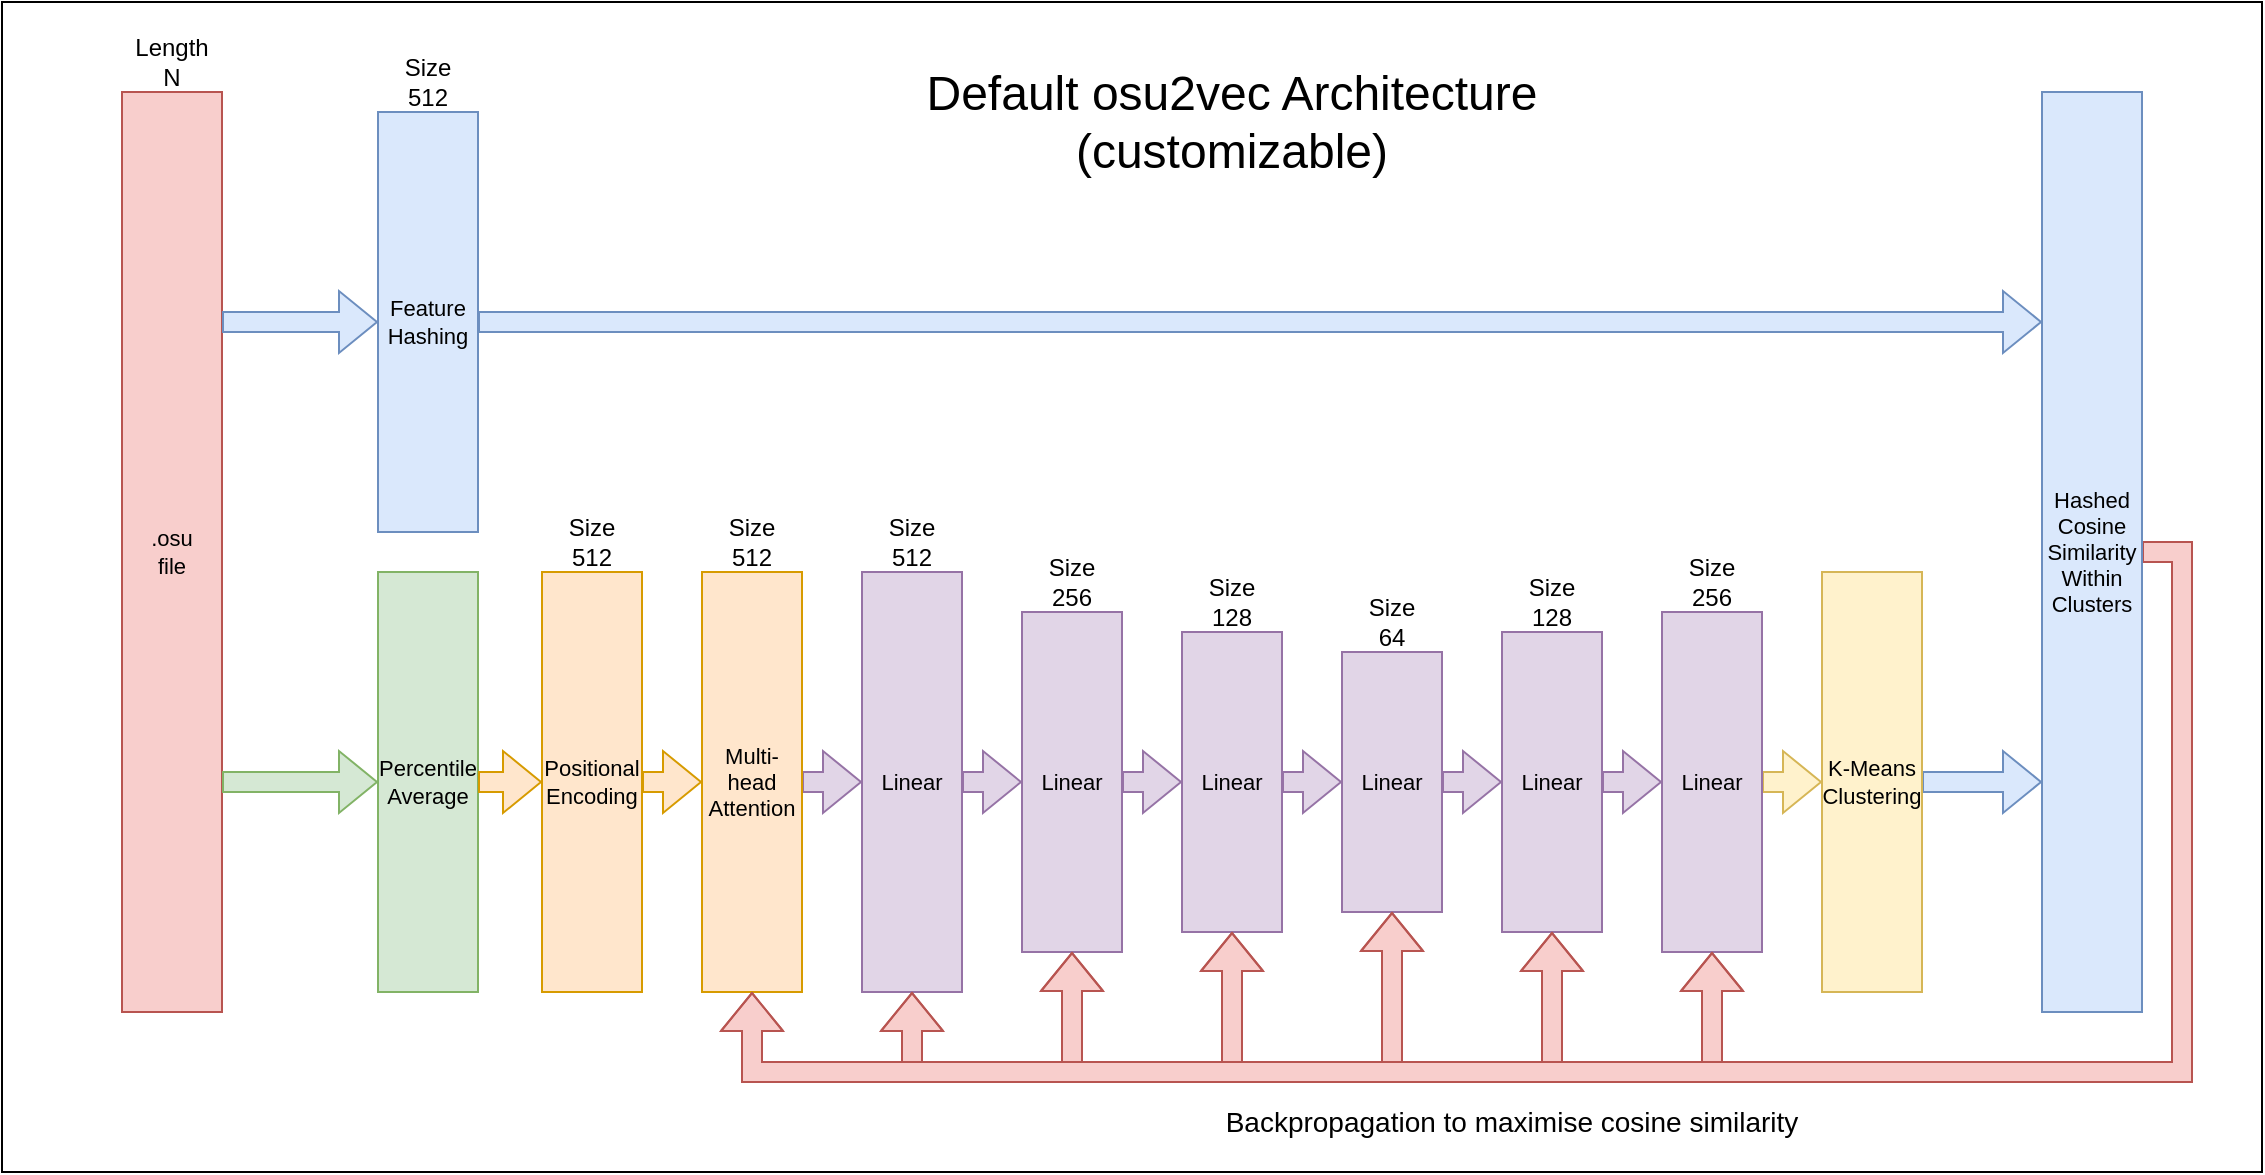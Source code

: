 <mxfile version="24.8.4">
  <diagram name="Page-1" id="LHH_VBNM6zs2dTFXqeOy">
    <mxGraphModel dx="1373" dy="924" grid="1" gridSize="10" guides="1" tooltips="1" connect="1" arrows="1" fold="1" page="1" pageScale="1" pageWidth="850" pageHeight="1100" math="0" shadow="0">
      <root>
        <mxCell id="0" />
        <mxCell id="1" parent="0" />
        <mxCell id="KyFGuPEpn72uhVAn8gob-54" value="" style="rounded=0;whiteSpace=wrap;html=1;" vertex="1" parent="1">
          <mxGeometry x="60" y="25" width="1130" height="585" as="geometry" />
        </mxCell>
        <mxCell id="KyFGuPEpn72uhVAn8gob-1" value="&lt;font style=&quot;font-size: 11px;&quot;&gt;.osu&lt;/font&gt;&lt;div style=&quot;font-size: 11px;&quot;&gt;&lt;font style=&quot;font-size: 11px;&quot;&gt;file&lt;/font&gt;&lt;/div&gt;" style="rounded=0;whiteSpace=wrap;html=1;fillColor=#f8cecc;strokeColor=#b85450;fontSize=11;" vertex="1" parent="1">
          <mxGeometry x="120" y="70" width="50" height="460" as="geometry" />
        </mxCell>
        <mxCell id="KyFGuPEpn72uhVAn8gob-43" style="edgeStyle=orthogonalEdgeStyle;rounded=0;orthogonalLoop=1;jettySize=auto;html=1;exitX=1;exitY=0.5;exitDx=0;exitDy=0;entryX=0;entryY=0.25;entryDx=0;entryDy=0;shape=flexArrow;fillColor=#dae8fc;strokeColor=#6c8ebf;" edge="1" parent="1" source="KyFGuPEpn72uhVAn8gob-3" target="KyFGuPEpn72uhVAn8gob-41">
          <mxGeometry relative="1" as="geometry" />
        </mxCell>
        <mxCell id="KyFGuPEpn72uhVAn8gob-3" value="&lt;span style=&quot;font-size: 11px;&quot;&gt;Feature&lt;/span&gt;&lt;div style=&quot;font-size: 11px;&quot;&gt;&lt;span style=&quot;font-size: 11px;&quot;&gt;Hashing&lt;/span&gt;&lt;/div&gt;" style="rounded=0;whiteSpace=wrap;html=1;fillColor=#dae8fc;strokeColor=#6c8ebf;fontSize=11;" vertex="1" parent="1">
          <mxGeometry x="248" y="80" width="50" height="210" as="geometry" />
        </mxCell>
        <mxCell id="KyFGuPEpn72uhVAn8gob-4" value="Percentile&lt;div&gt;Average&lt;/div&gt;" style="rounded=0;whiteSpace=wrap;html=1;fillColor=#d5e8d4;strokeColor=#82b366;fontSize=11;" vertex="1" parent="1">
          <mxGeometry x="248" y="310" width="50" height="210" as="geometry" />
        </mxCell>
        <mxCell id="KyFGuPEpn72uhVAn8gob-5" value="" style="shape=flexArrow;endArrow=classic;html=1;rounded=0;exitX=1;exitY=0.25;exitDx=0;exitDy=0;entryX=0;entryY=0.5;entryDx=0;entryDy=0;fillColor=#dae8fc;strokeColor=#6c8ebf;" edge="1" parent="1" source="KyFGuPEpn72uhVAn8gob-1" target="KyFGuPEpn72uhVAn8gob-3">
          <mxGeometry width="50" height="50" relative="1" as="geometry">
            <mxPoint x="470" y="290" as="sourcePoint" />
            <mxPoint x="520" y="240" as="targetPoint" />
          </mxGeometry>
        </mxCell>
        <mxCell id="KyFGuPEpn72uhVAn8gob-6" value="" style="shape=flexArrow;endArrow=classic;html=1;rounded=0;exitX=1;exitY=0.75;exitDx=0;exitDy=0;entryX=0;entryY=0.5;entryDx=0;entryDy=0;fillColor=#d5e8d4;strokeColor=#82b366;" edge="1" parent="1" source="KyFGuPEpn72uhVAn8gob-1" target="KyFGuPEpn72uhVAn8gob-4">
          <mxGeometry width="50" height="50" relative="1" as="geometry">
            <mxPoint x="400" y="430" as="sourcePoint" />
            <mxPoint x="450" y="380" as="targetPoint" />
          </mxGeometry>
        </mxCell>
        <mxCell id="KyFGuPEpn72uhVAn8gob-7" value="Length&lt;div&gt;N&lt;/div&gt;" style="text;html=1;align=center;verticalAlign=middle;whiteSpace=wrap;rounded=0;" vertex="1" parent="1">
          <mxGeometry x="115" y="40" width="60" height="30" as="geometry" />
        </mxCell>
        <mxCell id="KyFGuPEpn72uhVAn8gob-8" value="Size&lt;div&gt;512&lt;/div&gt;" style="text;html=1;align=center;verticalAlign=middle;whiteSpace=wrap;rounded=0;" vertex="1" parent="1">
          <mxGeometry x="243" y="50" width="60" height="30" as="geometry" />
        </mxCell>
        <mxCell id="KyFGuPEpn72uhVAn8gob-15" style="edgeStyle=orthogonalEdgeStyle;rounded=0;orthogonalLoop=1;jettySize=auto;html=1;exitX=1;exitY=0.5;exitDx=0;exitDy=0;entryX=0;entryY=0.5;entryDx=0;entryDy=0;shape=flexArrow;fillColor=#ffe6cc;strokeColor=#d79b00;" edge="1" parent="1" source="KyFGuPEpn72uhVAn8gob-10" target="KyFGuPEpn72uhVAn8gob-14">
          <mxGeometry relative="1" as="geometry" />
        </mxCell>
        <mxCell id="KyFGuPEpn72uhVAn8gob-10" value="Positional&lt;div&gt;Encoding&lt;/div&gt;" style="rounded=0;whiteSpace=wrap;html=1;fillColor=#ffe6cc;strokeColor=#d79b00;fontSize=11;" vertex="1" parent="1">
          <mxGeometry x="330" y="310" width="50" height="210" as="geometry" />
        </mxCell>
        <mxCell id="KyFGuPEpn72uhVAn8gob-11" value="" style="shape=flexArrow;endArrow=classic;html=1;rounded=0;exitX=1;exitY=0.5;exitDx=0;exitDy=0;entryX=0;entryY=0.5;entryDx=0;entryDy=0;fillColor=#ffe6cc;strokeColor=#d79b00;" edge="1" parent="1" source="KyFGuPEpn72uhVAn8gob-4" target="KyFGuPEpn72uhVAn8gob-10">
          <mxGeometry width="50" height="50" relative="1" as="geometry">
            <mxPoint x="370" y="620" as="sourcePoint" />
            <mxPoint x="420" y="570" as="targetPoint" />
          </mxGeometry>
        </mxCell>
        <mxCell id="KyFGuPEpn72uhVAn8gob-12" value="Size&lt;div&gt;512&lt;/div&gt;" style="text;html=1;align=center;verticalAlign=middle;whiteSpace=wrap;rounded=0;" vertex="1" parent="1">
          <mxGeometry x="325" y="280" width="60" height="30" as="geometry" />
        </mxCell>
        <mxCell id="KyFGuPEpn72uhVAn8gob-18" style="edgeStyle=orthogonalEdgeStyle;rounded=0;orthogonalLoop=1;jettySize=auto;html=1;exitX=1;exitY=0.5;exitDx=0;exitDy=0;entryX=0;entryY=0.5;entryDx=0;entryDy=0;shape=flexArrow;fillColor=#e1d5e7;strokeColor=#9673a6;" edge="1" parent="1" source="KyFGuPEpn72uhVAn8gob-14" target="KyFGuPEpn72uhVAn8gob-17">
          <mxGeometry relative="1" as="geometry" />
        </mxCell>
        <mxCell id="KyFGuPEpn72uhVAn8gob-14" value="Multi-&lt;div&gt;head&lt;/div&gt;&lt;div&gt;Attention&lt;/div&gt;" style="rounded=0;whiteSpace=wrap;html=1;fillColor=#ffe6cc;strokeColor=#d79b00;fontSize=11;" vertex="1" parent="1">
          <mxGeometry x="410" y="310" width="50" height="210" as="geometry" />
        </mxCell>
        <mxCell id="KyFGuPEpn72uhVAn8gob-16" value="Size&lt;div&gt;512&lt;/div&gt;" style="text;html=1;align=center;verticalAlign=middle;whiteSpace=wrap;rounded=0;" vertex="1" parent="1">
          <mxGeometry x="405" y="280" width="60" height="30" as="geometry" />
        </mxCell>
        <mxCell id="KyFGuPEpn72uhVAn8gob-17" value="Linear" style="rounded=0;whiteSpace=wrap;html=1;fillColor=#e1d5e7;strokeColor=#9673a6;fontSize=11;" vertex="1" parent="1">
          <mxGeometry x="490" y="310" width="50" height="210" as="geometry" />
        </mxCell>
        <mxCell id="KyFGuPEpn72uhVAn8gob-19" value="Size&lt;div&gt;512&lt;/div&gt;" style="text;html=1;align=center;verticalAlign=middle;whiteSpace=wrap;rounded=0;" vertex="1" parent="1">
          <mxGeometry x="485" y="280" width="60" height="30" as="geometry" />
        </mxCell>
        <mxCell id="KyFGuPEpn72uhVAn8gob-20" style="edgeStyle=orthogonalEdgeStyle;rounded=0;orthogonalLoop=1;jettySize=auto;html=1;exitX=1;exitY=0.5;exitDx=0;exitDy=0;entryX=0;entryY=0.5;entryDx=0;entryDy=0;shape=flexArrow;fillColor=#e1d5e7;strokeColor=#9673a6;" edge="1" parent="1" target="KyFGuPEpn72uhVAn8gob-21" source="KyFGuPEpn72uhVAn8gob-17">
          <mxGeometry relative="1" as="geometry">
            <mxPoint x="540" y="415" as="sourcePoint" />
          </mxGeometry>
        </mxCell>
        <mxCell id="KyFGuPEpn72uhVAn8gob-21" value="Linear" style="rounded=0;whiteSpace=wrap;html=1;fillColor=#e1d5e7;strokeColor=#9673a6;fontSize=11;" vertex="1" parent="1">
          <mxGeometry x="570" y="330" width="50" height="170" as="geometry" />
        </mxCell>
        <mxCell id="KyFGuPEpn72uhVAn8gob-22" value="Size&lt;div&gt;256&lt;/div&gt;" style="text;html=1;align=center;verticalAlign=middle;whiteSpace=wrap;rounded=0;" vertex="1" parent="1">
          <mxGeometry x="565" y="300" width="60" height="30" as="geometry" />
        </mxCell>
        <mxCell id="KyFGuPEpn72uhVAn8gob-23" style="edgeStyle=orthogonalEdgeStyle;rounded=0;orthogonalLoop=1;jettySize=auto;html=1;exitX=1;exitY=0.5;exitDx=0;exitDy=0;entryX=0;entryY=0.5;entryDx=0;entryDy=0;shape=flexArrow;fillColor=#e1d5e7;strokeColor=#9673a6;" edge="1" parent="1" target="KyFGuPEpn72uhVAn8gob-24" source="KyFGuPEpn72uhVAn8gob-21">
          <mxGeometry relative="1" as="geometry">
            <mxPoint x="620" y="415" as="sourcePoint" />
          </mxGeometry>
        </mxCell>
        <mxCell id="KyFGuPEpn72uhVAn8gob-29" value="" style="edgeStyle=orthogonalEdgeStyle;rounded=0;orthogonalLoop=1;jettySize=auto;html=1;" edge="1" parent="1" source="KyFGuPEpn72uhVAn8gob-24" target="KyFGuPEpn72uhVAn8gob-27">
          <mxGeometry relative="1" as="geometry" />
        </mxCell>
        <mxCell id="KyFGuPEpn72uhVAn8gob-24" value="Linear" style="rounded=0;whiteSpace=wrap;html=1;fillColor=#e1d5e7;strokeColor=#9673a6;fontSize=11;" vertex="1" parent="1">
          <mxGeometry x="650" y="340" width="50" height="150" as="geometry" />
        </mxCell>
        <mxCell id="KyFGuPEpn72uhVAn8gob-25" value="Size&lt;div&gt;128&lt;/div&gt;" style="text;html=1;align=center;verticalAlign=middle;whiteSpace=wrap;rounded=0;" vertex="1" parent="1">
          <mxGeometry x="645" y="310" width="60" height="30" as="geometry" />
        </mxCell>
        <mxCell id="KyFGuPEpn72uhVAn8gob-26" style="edgeStyle=orthogonalEdgeStyle;rounded=0;orthogonalLoop=1;jettySize=auto;html=1;exitX=1;exitY=0.5;exitDx=0;exitDy=0;entryX=0;entryY=0.5;entryDx=0;entryDy=0;shape=flexArrow;fillColor=#e1d5e7;strokeColor=#9673a6;" edge="1" parent="1" target="KyFGuPEpn72uhVAn8gob-27" source="KyFGuPEpn72uhVAn8gob-24">
          <mxGeometry relative="1" as="geometry">
            <mxPoint x="700" y="415" as="sourcePoint" />
          </mxGeometry>
        </mxCell>
        <mxCell id="KyFGuPEpn72uhVAn8gob-32" value="" style="edgeStyle=orthogonalEdgeStyle;rounded=0;orthogonalLoop=1;jettySize=auto;html=1;" edge="1" parent="1" source="KyFGuPEpn72uhVAn8gob-27" target="KyFGuPEpn72uhVAn8gob-31">
          <mxGeometry relative="1" as="geometry" />
        </mxCell>
        <mxCell id="KyFGuPEpn72uhVAn8gob-27" value="Linear" style="rounded=0;whiteSpace=wrap;html=1;fillColor=#e1d5e7;strokeColor=#9673a6;fontSize=11;" vertex="1" parent="1">
          <mxGeometry x="730" y="350" width="50" height="130" as="geometry" />
        </mxCell>
        <mxCell id="KyFGuPEpn72uhVAn8gob-28" value="Size&lt;div&gt;64&lt;/div&gt;" style="text;html=1;align=center;verticalAlign=middle;whiteSpace=wrap;rounded=0;" vertex="1" parent="1">
          <mxGeometry x="725" y="320" width="60" height="30" as="geometry" />
        </mxCell>
        <mxCell id="KyFGuPEpn72uhVAn8gob-30" style="edgeStyle=orthogonalEdgeStyle;rounded=0;orthogonalLoop=1;jettySize=auto;html=1;entryX=0;entryY=0.5;entryDx=0;entryDy=0;shape=flexArrow;fillColor=#e1d5e7;strokeColor=#9673a6;exitX=1;exitY=0.5;exitDx=0;exitDy=0;" edge="1" parent="1" target="KyFGuPEpn72uhVAn8gob-31" source="KyFGuPEpn72uhVAn8gob-27">
          <mxGeometry relative="1" as="geometry">
            <mxPoint x="780" y="415" as="sourcePoint" />
          </mxGeometry>
        </mxCell>
        <mxCell id="KyFGuPEpn72uhVAn8gob-37" value="" style="edgeStyle=orthogonalEdgeStyle;rounded=0;orthogonalLoop=1;jettySize=auto;html=1;" edge="1" parent="1" source="KyFGuPEpn72uhVAn8gob-31" target="KyFGuPEpn72uhVAn8gob-35">
          <mxGeometry relative="1" as="geometry" />
        </mxCell>
        <mxCell id="KyFGuPEpn72uhVAn8gob-31" value="Linear" style="rounded=0;whiteSpace=wrap;html=1;fillColor=#e1d5e7;strokeColor=#9673a6;fontSize=11;" vertex="1" parent="1">
          <mxGeometry x="810" y="340" width="50" height="150" as="geometry" />
        </mxCell>
        <mxCell id="KyFGuPEpn72uhVAn8gob-33" value="Size&lt;div&gt;128&lt;/div&gt;" style="text;html=1;align=center;verticalAlign=middle;whiteSpace=wrap;rounded=0;" vertex="1" parent="1">
          <mxGeometry x="805" y="310" width="60" height="30" as="geometry" />
        </mxCell>
        <mxCell id="KyFGuPEpn72uhVAn8gob-34" style="edgeStyle=orthogonalEdgeStyle;rounded=0;orthogonalLoop=1;jettySize=auto;html=1;exitX=1;exitY=0.5;exitDx=0;exitDy=0;entryX=0;entryY=0.5;entryDx=0;entryDy=0;shape=flexArrow;fillColor=#e1d5e7;strokeColor=#9673a6;" edge="1" parent="1" target="KyFGuPEpn72uhVAn8gob-35" source="KyFGuPEpn72uhVAn8gob-31">
          <mxGeometry relative="1" as="geometry">
            <mxPoint x="860" y="415" as="sourcePoint" />
          </mxGeometry>
        </mxCell>
        <mxCell id="KyFGuPEpn72uhVAn8gob-40" style="edgeStyle=orthogonalEdgeStyle;rounded=0;orthogonalLoop=1;jettySize=auto;html=1;exitX=1;exitY=0.5;exitDx=0;exitDy=0;entryX=0;entryY=0.5;entryDx=0;entryDy=0;shape=flexArrow;fillColor=#fff2cc;strokeColor=#d6b656;" edge="1" parent="1" source="KyFGuPEpn72uhVAn8gob-35" target="KyFGuPEpn72uhVAn8gob-39">
          <mxGeometry relative="1" as="geometry" />
        </mxCell>
        <mxCell id="KyFGuPEpn72uhVAn8gob-35" value="Linear" style="rounded=0;whiteSpace=wrap;html=1;fillColor=#e1d5e7;strokeColor=#9673a6;fontSize=11;" vertex="1" parent="1">
          <mxGeometry x="890" y="330" width="50" height="170" as="geometry" />
        </mxCell>
        <mxCell id="KyFGuPEpn72uhVAn8gob-36" value="Size&lt;div&gt;256&lt;/div&gt;" style="text;html=1;align=center;verticalAlign=middle;whiteSpace=wrap;rounded=0;" vertex="1" parent="1">
          <mxGeometry x="885" y="300" width="60" height="30" as="geometry" />
        </mxCell>
        <mxCell id="KyFGuPEpn72uhVAn8gob-44" style="edgeStyle=orthogonalEdgeStyle;rounded=0;orthogonalLoop=1;jettySize=auto;html=1;exitX=1;exitY=0.5;exitDx=0;exitDy=0;entryX=0;entryY=0.75;entryDx=0;entryDy=0;shape=flexArrow;fillColor=#dae8fc;strokeColor=#6c8ebf;" edge="1" parent="1" source="KyFGuPEpn72uhVAn8gob-39" target="KyFGuPEpn72uhVAn8gob-41">
          <mxGeometry relative="1" as="geometry" />
        </mxCell>
        <mxCell id="KyFGuPEpn72uhVAn8gob-39" value="K-Means&lt;div&gt;Clustering&lt;/div&gt;" style="rounded=0;whiteSpace=wrap;html=1;fillColor=#fff2cc;strokeColor=#d6b656;fontSize=11;" vertex="1" parent="1">
          <mxGeometry x="970" y="310" width="50" height="210" as="geometry" />
        </mxCell>
        <mxCell id="KyFGuPEpn72uhVAn8gob-45" style="edgeStyle=orthogonalEdgeStyle;rounded=0;orthogonalLoop=1;jettySize=auto;html=1;exitX=1;exitY=0.5;exitDx=0;exitDy=0;entryX=0.5;entryY=1;entryDx=0;entryDy=0;shape=flexArrow;fillColor=#f8cecc;strokeColor=#b85450;" edge="1" parent="1" source="KyFGuPEpn72uhVAn8gob-41" target="KyFGuPEpn72uhVAn8gob-35">
          <mxGeometry relative="1" as="geometry">
            <Array as="points">
              <mxPoint x="1150" y="300" />
              <mxPoint x="1150" y="560" />
              <mxPoint x="915" y="560" />
            </Array>
          </mxGeometry>
        </mxCell>
        <mxCell id="KyFGuPEpn72uhVAn8gob-46" style="edgeStyle=orthogonalEdgeStyle;rounded=0;orthogonalLoop=1;jettySize=auto;html=1;exitX=1;exitY=0.5;exitDx=0;exitDy=0;entryX=0.5;entryY=1;entryDx=0;entryDy=0;shape=flexArrow;fillColor=#f8cecc;strokeColor=#b85450;" edge="1" parent="1" source="KyFGuPEpn72uhVAn8gob-41" target="KyFGuPEpn72uhVAn8gob-31">
          <mxGeometry relative="1" as="geometry">
            <Array as="points">
              <mxPoint x="1150" y="300" />
              <mxPoint x="1150" y="560" />
              <mxPoint x="835" y="560" />
            </Array>
          </mxGeometry>
        </mxCell>
        <mxCell id="KyFGuPEpn72uhVAn8gob-47" style="edgeStyle=orthogonalEdgeStyle;rounded=0;orthogonalLoop=1;jettySize=auto;html=1;exitX=1;exitY=0.5;exitDx=0;exitDy=0;entryX=0.5;entryY=1;entryDx=0;entryDy=0;shape=flexArrow;fillColor=#f8cecc;strokeColor=#b85450;" edge="1" parent="1" source="KyFGuPEpn72uhVAn8gob-41" target="KyFGuPEpn72uhVAn8gob-27">
          <mxGeometry relative="1" as="geometry">
            <Array as="points">
              <mxPoint x="1150" y="300" />
              <mxPoint x="1150" y="560" />
              <mxPoint x="755" y="560" />
            </Array>
          </mxGeometry>
        </mxCell>
        <mxCell id="KyFGuPEpn72uhVAn8gob-48" style="edgeStyle=orthogonalEdgeStyle;rounded=0;orthogonalLoop=1;jettySize=auto;html=1;exitX=1;exitY=0.5;exitDx=0;exitDy=0;entryX=0.5;entryY=1;entryDx=0;entryDy=0;shape=flexArrow;fillColor=#f8cecc;strokeColor=#b85450;" edge="1" parent="1" source="KyFGuPEpn72uhVAn8gob-41" target="KyFGuPEpn72uhVAn8gob-24">
          <mxGeometry relative="1" as="geometry">
            <Array as="points">
              <mxPoint x="1150" y="300" />
              <mxPoint x="1150" y="560" />
              <mxPoint x="675" y="560" />
            </Array>
          </mxGeometry>
        </mxCell>
        <mxCell id="KyFGuPEpn72uhVAn8gob-49" style="edgeStyle=orthogonalEdgeStyle;rounded=0;orthogonalLoop=1;jettySize=auto;html=1;exitX=1;exitY=0.5;exitDx=0;exitDy=0;entryX=0.5;entryY=1;entryDx=0;entryDy=0;shape=flexArrow;fillColor=#f8cecc;strokeColor=#b85450;" edge="1" parent="1" source="KyFGuPEpn72uhVAn8gob-41" target="KyFGuPEpn72uhVAn8gob-21">
          <mxGeometry relative="1" as="geometry">
            <Array as="points">
              <mxPoint x="1150" y="300" />
              <mxPoint x="1150" y="560" />
              <mxPoint x="595" y="560" />
            </Array>
          </mxGeometry>
        </mxCell>
        <mxCell id="KyFGuPEpn72uhVAn8gob-50" style="edgeStyle=orthogonalEdgeStyle;rounded=0;orthogonalLoop=1;jettySize=auto;html=1;exitX=1;exitY=0.5;exitDx=0;exitDy=0;entryX=0.5;entryY=1;entryDx=0;entryDy=0;shape=flexArrow;fillColor=#f8cecc;strokeColor=#b85450;" edge="1" parent="1" source="KyFGuPEpn72uhVAn8gob-41" target="KyFGuPEpn72uhVAn8gob-17">
          <mxGeometry relative="1" as="geometry">
            <Array as="points">
              <mxPoint x="1150" y="300" />
              <mxPoint x="1150" y="560" />
              <mxPoint x="515" y="560" />
            </Array>
          </mxGeometry>
        </mxCell>
        <mxCell id="KyFGuPEpn72uhVAn8gob-51" style="edgeStyle=orthogonalEdgeStyle;rounded=0;orthogonalLoop=1;jettySize=auto;html=1;exitX=1;exitY=0.5;exitDx=0;exitDy=0;entryX=0.5;entryY=1;entryDx=0;entryDy=0;shape=flexArrow;fillColor=#f8cecc;strokeColor=#b85450;" edge="1" parent="1" source="KyFGuPEpn72uhVAn8gob-41" target="KyFGuPEpn72uhVAn8gob-14">
          <mxGeometry relative="1" as="geometry">
            <Array as="points">
              <mxPoint x="1150" y="300" />
              <mxPoint x="1150" y="560" />
              <mxPoint x="435" y="560" />
            </Array>
          </mxGeometry>
        </mxCell>
        <mxCell id="KyFGuPEpn72uhVAn8gob-41" value="&lt;div&gt;Hashed&lt;/div&gt;Cosine&lt;div&gt;Similarity&lt;/div&gt;&lt;div&gt;Within&lt;/div&gt;&lt;div&gt;Clusters&lt;/div&gt;" style="rounded=0;whiteSpace=wrap;html=1;fillColor=#dae8fc;strokeColor=#6c8ebf;fontSize=11;" vertex="1" parent="1">
          <mxGeometry x="1080" y="70" width="50" height="460" as="geometry" />
        </mxCell>
        <mxCell id="KyFGuPEpn72uhVAn8gob-52" value="Backpropagation to maximise cosine similarity" style="text;html=1;align=center;verticalAlign=middle;whiteSpace=wrap;rounded=0;fontSize=14;" vertex="1" parent="1">
          <mxGeometry x="650" y="570" width="330" height="30" as="geometry" />
        </mxCell>
        <mxCell id="KyFGuPEpn72uhVAn8gob-56" value="Default osu2vec Architecture (customizable)" style="text;html=1;align=center;verticalAlign=middle;whiteSpace=wrap;rounded=0;fontSize=24;" vertex="1" parent="1">
          <mxGeometry x="475" y="70" width="400" height="30" as="geometry" />
        </mxCell>
      </root>
    </mxGraphModel>
  </diagram>
</mxfile>
